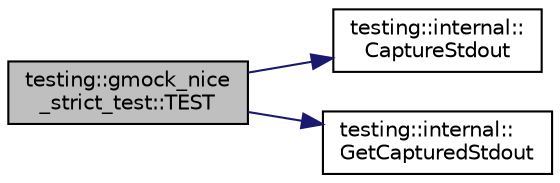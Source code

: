 digraph "testing::gmock_nice_strict_test::TEST"
{
 // LATEX_PDF_SIZE
  bgcolor="transparent";
  edge [fontname="Helvetica",fontsize="10",labelfontname="Helvetica",labelfontsize="10"];
  node [fontname="Helvetica",fontsize="10",shape=record];
  rankdir="LR";
  Node1 [label="testing::gmock_nice\l_strict_test::TEST",height=0.2,width=0.4,color="black", fillcolor="grey75", style="filled", fontcolor="black",tooltip=" "];
  Node1 -> Node2 [color="midnightblue",fontsize="10",style="solid",fontname="Helvetica"];
  Node2 [label="testing::internal::\lCaptureStdout",height=0.2,width=0.4,color="black",URL="$namespacetesting_1_1internal.html#acba06d4f0343dec407738ba5544af990",tooltip=" "];
  Node1 -> Node3 [color="midnightblue",fontsize="10",style="solid",fontname="Helvetica"];
  Node3 [label="testing::internal::\lGetCapturedStdout",height=0.2,width=0.4,color="black",URL="$namespacetesting_1_1internal.html#aed657219a9856a8d249a3230de0c54ce",tooltip=" "];
}
